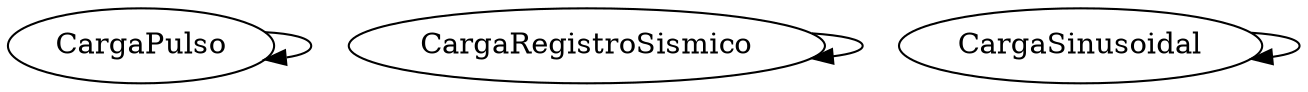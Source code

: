 /* Created by mdot for Matlab */
digraph m2html {
  CargaPulso -> CargaPulso;
  CargaRegistroSismico -> CargaRegistroSismico;
  CargaSinusoidal -> CargaSinusoidal;

  CargaPulso [URL="CargaPulso.html"];
  CargaRegistroSismico [URL="CargaRegistroSismico.html"];
  CargaSinusoidal [URL="CargaSinusoidal.html"];
}